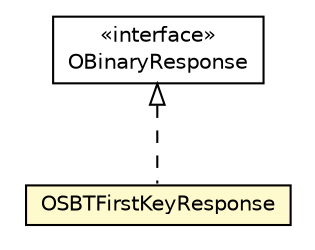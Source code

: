 #!/usr/local/bin/dot
#
# Class diagram 
# Generated by UMLGraph version R5_6-24-gf6e263 (http://www.umlgraph.org/)
#

digraph G {
	edge [fontname="Helvetica",fontsize=10,labelfontname="Helvetica",labelfontsize=10];
	node [fontname="Helvetica",fontsize=10,shape=plaintext];
	nodesep=0.25;
	ranksep=0.5;
	// com.orientechnologies.orient.client.remote.OBinaryResponse
	c5695534 [label=<<table title="com.orientechnologies.orient.client.remote.OBinaryResponse" border="0" cellborder="1" cellspacing="0" cellpadding="2" port="p" href="../OBinaryResponse.html">
		<tr><td><table border="0" cellspacing="0" cellpadding="1">
<tr><td align="center" balign="center"> &#171;interface&#187; </td></tr>
<tr><td align="center" balign="center"> OBinaryResponse </td></tr>
		</table></td></tr>
		</table>>, URL="../OBinaryResponse.html", fontname="Helvetica", fontcolor="black", fontsize=10.0];
	// com.orientechnologies.orient.client.remote.message.OSBTFirstKeyResponse
	c5695554 [label=<<table title="com.orientechnologies.orient.client.remote.message.OSBTFirstKeyResponse" border="0" cellborder="1" cellspacing="0" cellpadding="2" port="p" bgcolor="lemonChiffon" href="./OSBTFirstKeyResponse.html">
		<tr><td><table border="0" cellspacing="0" cellpadding="1">
<tr><td align="center" balign="center"> OSBTFirstKeyResponse </td></tr>
		</table></td></tr>
		</table>>, URL="./OSBTFirstKeyResponse.html", fontname="Helvetica", fontcolor="black", fontsize=10.0];
	//com.orientechnologies.orient.client.remote.message.OSBTFirstKeyResponse implements com.orientechnologies.orient.client.remote.OBinaryResponse
	c5695534:p -> c5695554:p [dir=back,arrowtail=empty,style=dashed];
}

